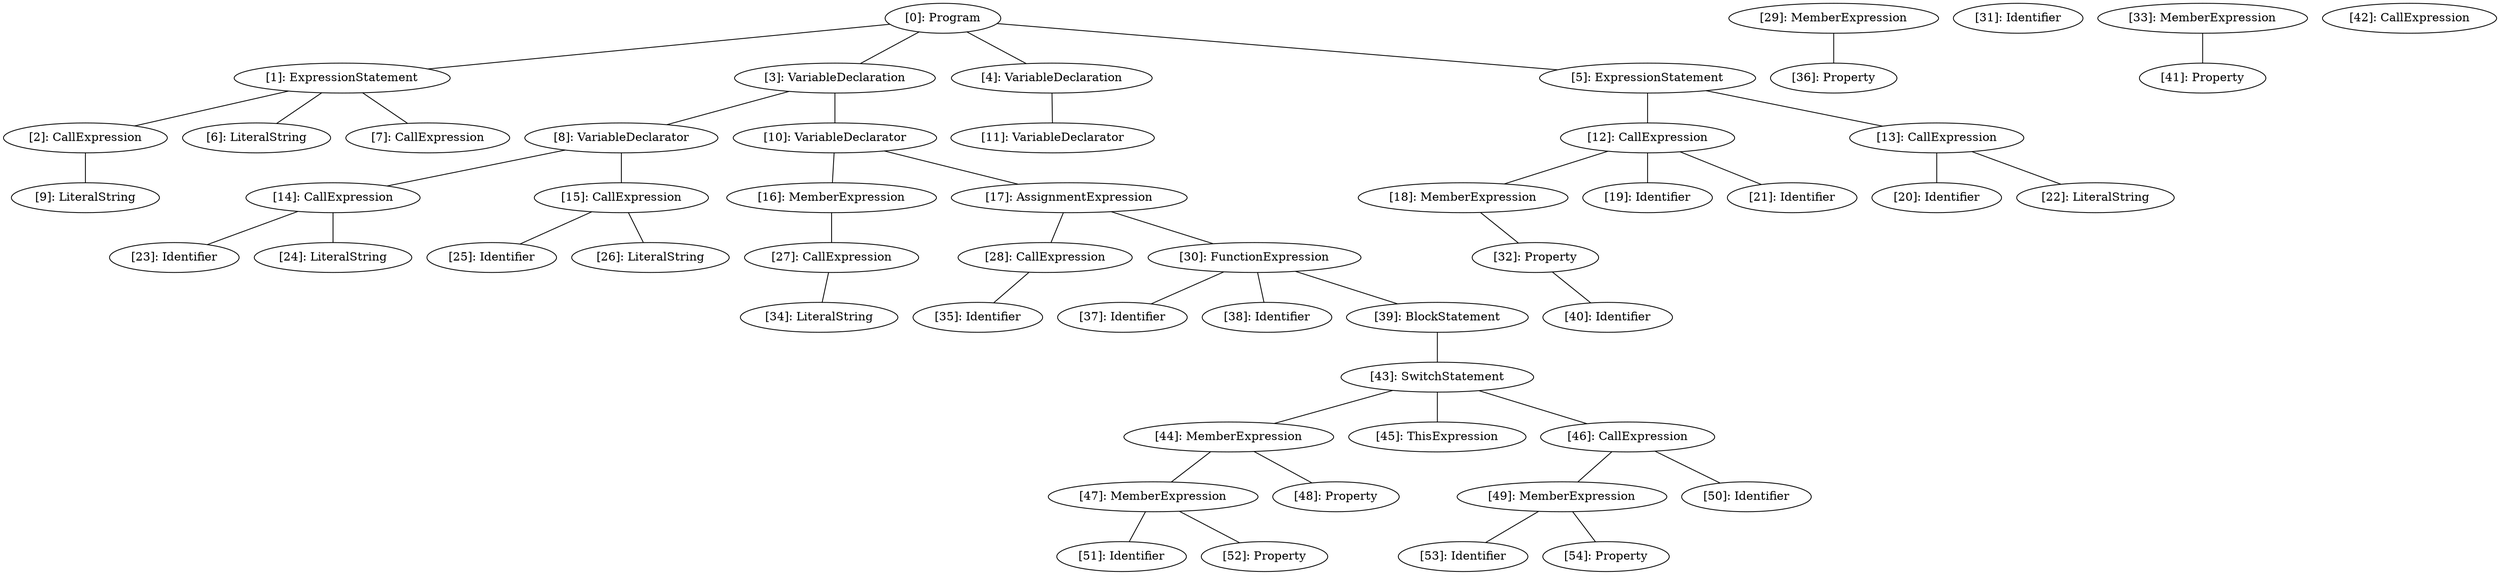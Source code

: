 // Result
graph {
	0 [label="[0]: Program"]
	1 [label="[1]: ExpressionStatement"]
	2 [label="[2]: CallExpression"]
	3 [label="[3]: VariableDeclaration"]
	4 [label="[4]: VariableDeclaration"]
	5 [label="[5]: ExpressionStatement"]
	6 [label="[6]: LiteralString"]
	7 [label="[7]: CallExpression"]
	8 [label="[8]: VariableDeclarator"]
	9 [label="[9]: LiteralString"]
	10 [label="[10]: VariableDeclarator"]
	11 [label="[11]: VariableDeclarator"]
	12 [label="[12]: CallExpression"]
	13 [label="[13]: CallExpression"]
	14 [label="[14]: CallExpression"]
	15 [label="[15]: CallExpression"]
	16 [label="[16]: MemberExpression"]
	17 [label="[17]: AssignmentExpression"]
	18 [label="[18]: MemberExpression"]
	19 [label="[19]: Identifier"]
	20 [label="[20]: Identifier"]
	21 [label="[21]: Identifier"]
	22 [label="[22]: LiteralString"]
	23 [label="[23]: Identifier"]
	24 [label="[24]: LiteralString"]
	25 [label="[25]: Identifier"]
	26 [label="[26]: LiteralString"]
	27 [label="[27]: CallExpression"]
	28 [label="[28]: CallExpression"]
	29 [label="[29]: MemberExpression"]
	30 [label="[30]: FunctionExpression"]
	31 [label="[31]: Identifier"]
	32 [label="[32]: Property"]
	33 [label="[33]: MemberExpression"]
	34 [label="[34]: LiteralString"]
	35 [label="[35]: Identifier"]
	36 [label="[36]: Property"]
	37 [label="[37]: Identifier"]
	38 [label="[38]: Identifier"]
	39 [label="[39]: BlockStatement"]
	40 [label="[40]: Identifier"]
	41 [label="[41]: Property"]
	42 [label="[42]: CallExpression"]
	43 [label="[43]: SwitchStatement"]
	44 [label="[44]: MemberExpression"]
	45 [label="[45]: ThisExpression"]
	46 [label="[46]: CallExpression"]
	47 [label="[47]: MemberExpression"]
	48 [label="[48]: Property"]
	49 [label="[49]: MemberExpression"]
	50 [label="[50]: Identifier"]
	51 [label="[51]: Identifier"]
	52 [label="[52]: Property"]
	53 [label="[53]: Identifier"]
	54 [label="[54]: Property"]
	0 -- 1
	0 -- 3
	0 -- 4
	0 -- 5
	1 -- 2
	1 -- 6
	1 -- 7
	2 -- 9
	3 -- 8
	3 -- 10
	4 -- 11
	5 -- 12
	5 -- 13
	8 -- 14
	8 -- 15
	10 -- 16
	10 -- 17
	12 -- 18
	12 -- 19
	12 -- 21
	13 -- 20
	13 -- 22
	14 -- 23
	14 -- 24
	15 -- 25
	15 -- 26
	16 -- 27
	17 -- 28
	17 -- 30
	18 -- 32
	27 -- 34
	28 -- 35
	29 -- 36
	30 -- 37
	30 -- 38
	30 -- 39
	32 -- 40
	33 -- 41
	39 -- 43
	43 -- 44
	43 -- 45
	43 -- 46
	44 -- 47
	44 -- 48
	46 -- 49
	46 -- 50
	47 -- 51
	47 -- 52
	49 -- 53
	49 -- 54
}
